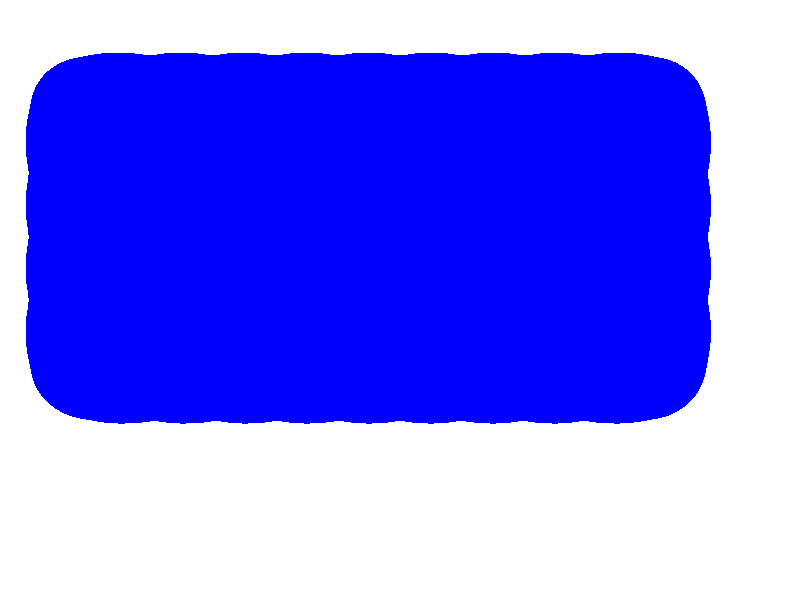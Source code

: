 /*
 * El siguiente código me permite dibujar varias esferas.
 * fondo blanco.
*/

#include "colors.inc" //Para incluir nombres de colores

#declare avance_esfera=5*clock;
#declare avance_camara=3*clock;
#declare radio=1.5;

//Cámara
//Me permite colocar una cámara y aputarla a una localización específica.
camera{
    //Dónde se encuentra la cámara con coordenadas <x,y,z>
    location <0,1,-10>
    //A donde apunta con coordenadas <x,y,z>
    look_at <0+avance_camara,1,5>
    }

//Fuente de luz
  light_source {
    <2, 10, -3>
    color White
    area_light <5, 0, 0>, <0, 0, 5>, 5, 5
    adaptive 1
    jitter
  }
  
//Esfera


/*Crear un objeto blob*/
/*Objeto blob, permite crear objetos parecidos a la fusión de plastico
 *se debe agregar threshold para indicar cuando se vuelve visible el blob
 *y agregar un facctor de fuerza para indicar "el campo de fuerza" del objeto
 *debe tener al menos dos objetos*/

blob{
  //For para multiplicar la esfera en x
#for (Posicion_x,0,9,1)
	//For para multiplicar la esfera en y
	#for (Posicion_y,0,4,1)
sphere{
    //Localización y radio
    <-5+Posicion_x+avance_esfera,Posicion_y,0>, radio, /*Fuerza, debe ponerse una coma antes*/3
    //Textura de la esfera
    texture{
	//Solo se usa pigmento    
        pigment{
	    //Color en RGB y transparencia del color
            color rgb<0,0,1>
        }
	//El acabado final y representa una propiedad de la reflexión de la luz
        finish{
            phong 1         
        }   
    }
}
#end //Para for en y
#end //Para for en x
}

//Plano 
  plane {
    y, -1
    texture {
	    pigment{
		    color rgb<1,1,1>
	    }
      finish {
        diffuse 0.4
        ambient 0.2
        phong 1
        phong_size 100
        reflection 0.25
      }
    }
  }

//Plano 
  plane {
    x, -10
    texture {
	    pigment{
		    color rgb<1,1,1>
	    }
      finish {
        diffuse 0.4
        ambient 0.2
        phong 1
        phong_size 100
        reflection 0.25
      }
    }
  }
  
 //Plano 
  plane {
    z, 10
    texture {
	    pigment{
		    color rgb<1,1,1>
	    }
      finish {
        diffuse 0.4
        ambient 0.2
        phong 1
        phong_size 100
        reflection 0.25
      }
    }
  }
